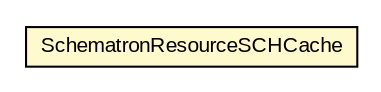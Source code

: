 #!/usr/local/bin/dot
#
# Class diagram 
# Generated by UMLGraph version 5.1 (http://www.umlgraph.org/)
#

digraph G {
	edge [fontname="arial",fontsize=10,labelfontname="arial",labelfontsize=10];
	node [fontname="arial",fontsize=10,shape=plaintext];
	nodesep=0.25;
	ranksep=0.5;
	// com.helger.schematron.xslt.SchematronResourceSCHCache
	c15513 [label=<<table title="com.helger.schematron.xslt.SchematronResourceSCHCache" border="0" cellborder="1" cellspacing="0" cellpadding="2" port="p" bgcolor="lemonChiffon" href="./SchematronResourceSCHCache.html">
		<tr><td><table border="0" cellspacing="0" cellpadding="1">
<tr><td align="center" balign="center"> SchematronResourceSCHCache </td></tr>
		</table></td></tr>
		</table>>, fontname="arial", fontcolor="black", fontsize=10.0];
}

